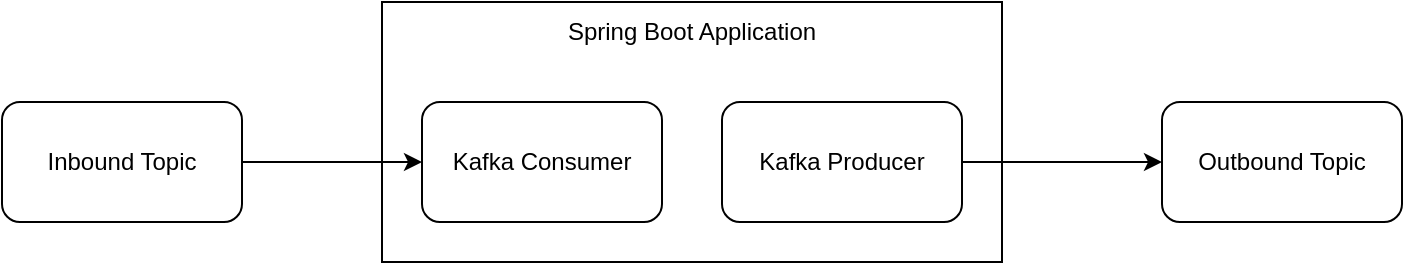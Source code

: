 <mxfile version="24.7.17">
  <diagram name="페이지-1" id="T4R7CVDCbGJPmYWIlDv3">
    <mxGraphModel dx="524" dy="995" grid="1" gridSize="10" guides="1" tooltips="1" connect="1" arrows="1" fold="1" page="1" pageScale="1" pageWidth="1169" pageHeight="827" math="0" shadow="0">
      <root>
        <mxCell id="0" />
        <mxCell id="1" parent="0" />
        <mxCell id="j4RkCBAJs_kXyYxZWz-E-2" value="" style="rounded=0;whiteSpace=wrap;html=1;" parent="1" vertex="1">
          <mxGeometry x="270" y="130" width="310" height="130" as="geometry" />
        </mxCell>
        <mxCell id="P3QJHR4uhhpoOYzqD0NU-4" style="edgeStyle=orthogonalEdgeStyle;rounded=0;orthogonalLoop=1;jettySize=auto;html=1;entryX=0;entryY=0.5;entryDx=0;entryDy=0;" edge="1" parent="1" source="j4RkCBAJs_kXyYxZWz-E-1" target="P3QJHR4uhhpoOYzqD0NU-3">
          <mxGeometry relative="1" as="geometry" />
        </mxCell>
        <mxCell id="j4RkCBAJs_kXyYxZWz-E-1" value="Kafka Producer" style="rounded=1;whiteSpace=wrap;html=1;" parent="1" vertex="1">
          <mxGeometry x="440" y="180" width="120" height="60" as="geometry" />
        </mxCell>
        <mxCell id="j4RkCBAJs_kXyYxZWz-E-4" value="Spring Boot Application" style="text;html=1;align=center;verticalAlign=middle;whiteSpace=wrap;rounded=0;" parent="1" vertex="1">
          <mxGeometry x="360" y="130" width="130" height="30" as="geometry" />
        </mxCell>
        <mxCell id="EWFrGeO1j-YZ3v8a08BG-1" value="Kafka Consumer" style="rounded=1;whiteSpace=wrap;html=1;" parent="1" vertex="1">
          <mxGeometry x="290" y="180" width="120" height="60" as="geometry" />
        </mxCell>
        <mxCell id="P3QJHR4uhhpoOYzqD0NU-2" style="edgeStyle=orthogonalEdgeStyle;rounded=0;orthogonalLoop=1;jettySize=auto;html=1;entryX=0;entryY=0.5;entryDx=0;entryDy=0;" edge="1" parent="1" source="P3QJHR4uhhpoOYzqD0NU-1" target="EWFrGeO1j-YZ3v8a08BG-1">
          <mxGeometry relative="1" as="geometry" />
        </mxCell>
        <mxCell id="P3QJHR4uhhpoOYzqD0NU-1" value="Inbound Topic" style="rounded=1;whiteSpace=wrap;html=1;" vertex="1" parent="1">
          <mxGeometry x="80" y="180" width="120" height="60" as="geometry" />
        </mxCell>
        <mxCell id="P3QJHR4uhhpoOYzqD0NU-3" value="Outbound Topic" style="rounded=1;whiteSpace=wrap;html=1;" vertex="1" parent="1">
          <mxGeometry x="660" y="180" width="120" height="60" as="geometry" />
        </mxCell>
      </root>
    </mxGraphModel>
  </diagram>
</mxfile>

